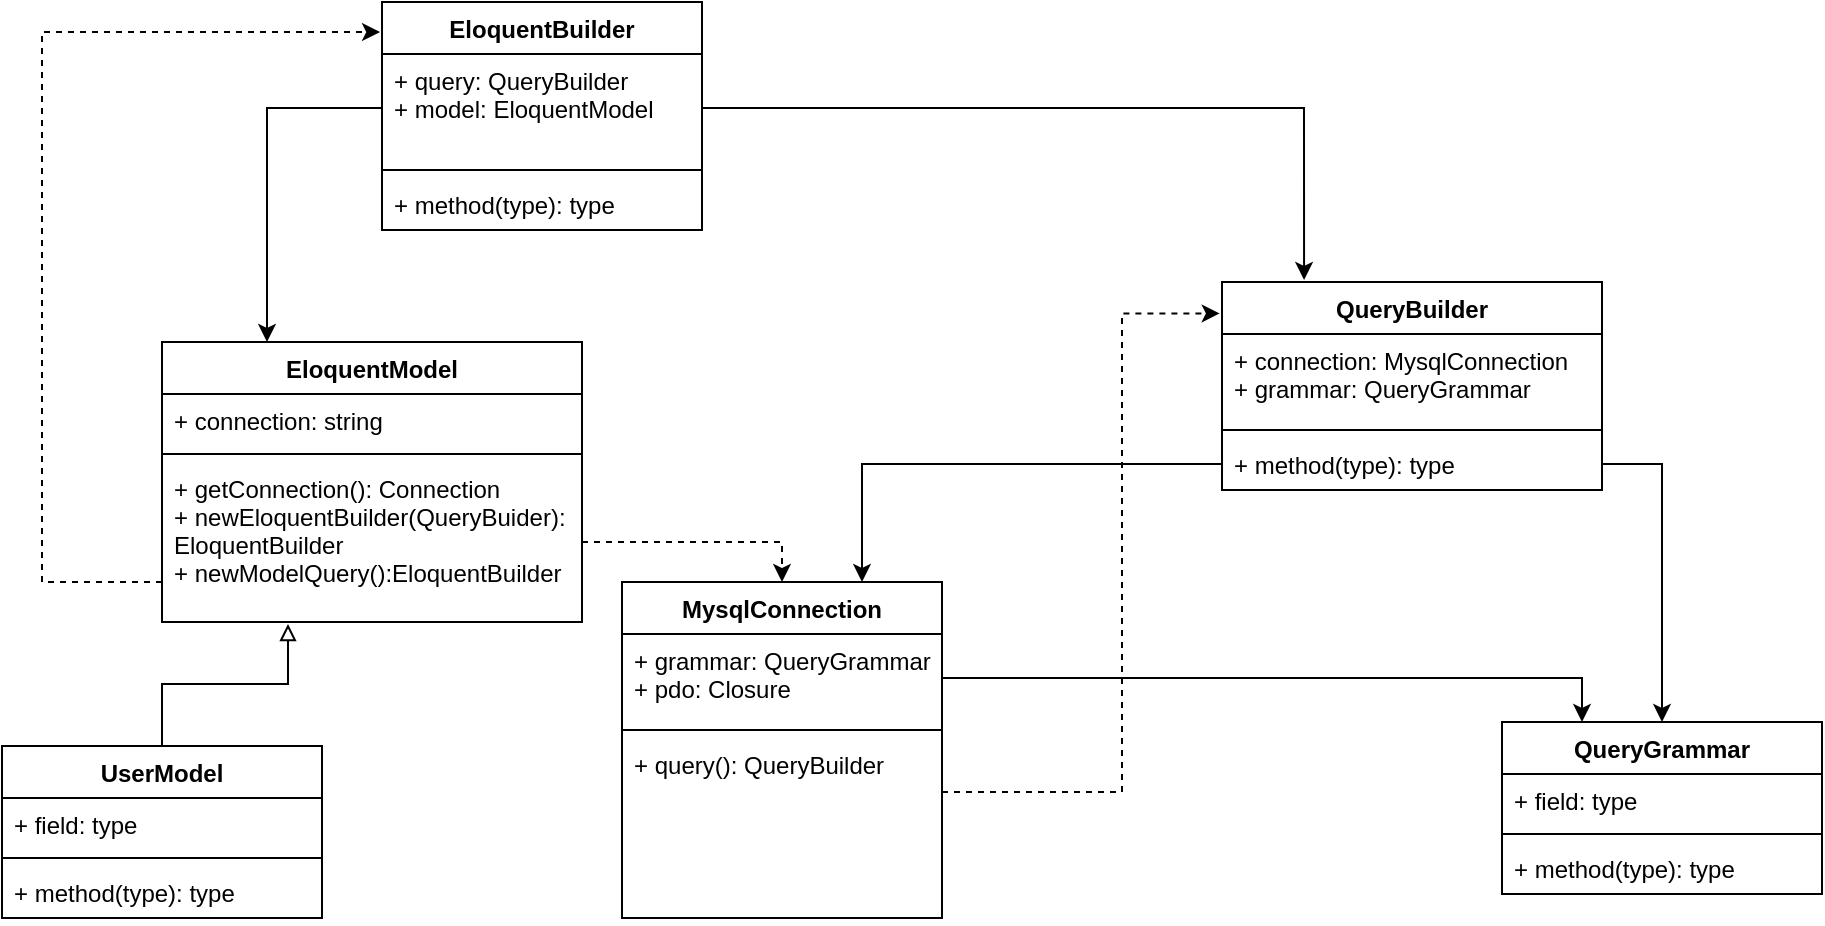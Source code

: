 <mxfile version="15.1.4" type="github">
  <diagram id="eJaak_9fL3XcEY9L3VJf" name="Page-1">
    <mxGraphModel dx="1422" dy="794" grid="1" gridSize="10" guides="1" tooltips="1" connect="1" arrows="1" fold="1" page="1" pageScale="1" pageWidth="1654" pageHeight="1169" math="0" shadow="0">
      <root>
        <mxCell id="0" />
        <mxCell id="1" parent="0" />
        <mxCell id="lBj-YhSri37xLT3fHkGi-1" value="EloquentModel" style="swimlane;fontStyle=1;align=center;verticalAlign=top;childLayout=stackLayout;horizontal=1;startSize=26;horizontalStack=0;resizeParent=1;resizeParentMax=0;resizeLast=0;collapsible=1;marginBottom=0;" vertex="1" parent="1">
          <mxGeometry x="480" y="277" width="210" height="140" as="geometry" />
        </mxCell>
        <mxCell id="lBj-YhSri37xLT3fHkGi-2" value="+ connection: string" style="text;strokeColor=none;fillColor=none;align=left;verticalAlign=top;spacingLeft=4;spacingRight=4;overflow=hidden;rotatable=0;points=[[0,0.5],[1,0.5]];portConstraint=eastwest;" vertex="1" parent="lBj-YhSri37xLT3fHkGi-1">
          <mxGeometry y="26" width="210" height="26" as="geometry" />
        </mxCell>
        <mxCell id="lBj-YhSri37xLT3fHkGi-3" value="" style="line;strokeWidth=1;fillColor=none;align=left;verticalAlign=middle;spacingTop=-1;spacingLeft=3;spacingRight=3;rotatable=0;labelPosition=right;points=[];portConstraint=eastwest;" vertex="1" parent="lBj-YhSri37xLT3fHkGi-1">
          <mxGeometry y="52" width="210" height="8" as="geometry" />
        </mxCell>
        <mxCell id="lBj-YhSri37xLT3fHkGi-4" value="+ getConnection(): Connection&#xa;+ newEloquentBuilder(QueryBuider):&#xa;EloquentBuilder&#xa;+ newModelQuery():EloquentBuilder" style="text;strokeColor=none;fillColor=none;align=left;verticalAlign=top;spacingLeft=4;spacingRight=4;overflow=hidden;rotatable=0;points=[[0,0.5],[1,0.5]];portConstraint=eastwest;" vertex="1" parent="lBj-YhSri37xLT3fHkGi-1">
          <mxGeometry y="60" width="210" height="80" as="geometry" />
        </mxCell>
        <mxCell id="lBj-YhSri37xLT3fHkGi-6" value="MysqlConnection" style="swimlane;fontStyle=1;align=center;verticalAlign=top;childLayout=stackLayout;horizontal=1;startSize=26;horizontalStack=0;resizeParent=1;resizeParentMax=0;resizeLast=0;collapsible=1;marginBottom=0;" vertex="1" parent="1">
          <mxGeometry x="710" y="397" width="160" height="168" as="geometry" />
        </mxCell>
        <mxCell id="lBj-YhSri37xLT3fHkGi-7" value="+ grammar: QueryGrammar&#xa;+ pdo: Closure" style="text;strokeColor=none;fillColor=none;align=left;verticalAlign=top;spacingLeft=4;spacingRight=4;overflow=hidden;rotatable=0;points=[[0,0.5],[1,0.5]];portConstraint=eastwest;" vertex="1" parent="lBj-YhSri37xLT3fHkGi-6">
          <mxGeometry y="26" width="160" height="44" as="geometry" />
        </mxCell>
        <mxCell id="lBj-YhSri37xLT3fHkGi-8" value="" style="line;strokeWidth=1;fillColor=none;align=left;verticalAlign=middle;spacingTop=-1;spacingLeft=3;spacingRight=3;rotatable=0;labelPosition=right;points=[];portConstraint=eastwest;" vertex="1" parent="lBj-YhSri37xLT3fHkGi-6">
          <mxGeometry y="70" width="160" height="8" as="geometry" />
        </mxCell>
        <mxCell id="lBj-YhSri37xLT3fHkGi-9" value="+ query(): QueryBuilder" style="text;strokeColor=none;fillColor=none;align=left;verticalAlign=top;spacingLeft=4;spacingRight=4;overflow=hidden;rotatable=0;points=[[0,0.5],[1,0.5]];portConstraint=eastwest;" vertex="1" parent="lBj-YhSri37xLT3fHkGi-6">
          <mxGeometry y="78" width="160" height="90" as="geometry" />
        </mxCell>
        <mxCell id="lBj-YhSri37xLT3fHkGi-13" style="edgeStyle=orthogonalEdgeStyle;rounded=0;orthogonalLoop=1;jettySize=auto;html=1;exitX=1;exitY=0.5;exitDx=0;exitDy=0;entryX=0.5;entryY=0;entryDx=0;entryDy=0;dashed=1;" edge="1" parent="1" source="lBj-YhSri37xLT3fHkGi-4" target="lBj-YhSri37xLT3fHkGi-6">
          <mxGeometry relative="1" as="geometry" />
        </mxCell>
        <mxCell id="lBj-YhSri37xLT3fHkGi-14" value="QueryBuilder" style="swimlane;fontStyle=1;align=center;verticalAlign=top;childLayout=stackLayout;horizontal=1;startSize=26;horizontalStack=0;resizeParent=1;resizeParentMax=0;resizeLast=0;collapsible=1;marginBottom=0;" vertex="1" parent="1">
          <mxGeometry x="1010" y="247" width="190" height="104" as="geometry" />
        </mxCell>
        <mxCell id="lBj-YhSri37xLT3fHkGi-15" value="+ connection: MysqlConnection&#xa;+ grammar: QueryGrammar" style="text;strokeColor=none;fillColor=none;align=left;verticalAlign=top;spacingLeft=4;spacingRight=4;overflow=hidden;rotatable=0;points=[[0,0.5],[1,0.5]];portConstraint=eastwest;" vertex="1" parent="lBj-YhSri37xLT3fHkGi-14">
          <mxGeometry y="26" width="190" height="44" as="geometry" />
        </mxCell>
        <mxCell id="lBj-YhSri37xLT3fHkGi-16" value="" style="line;strokeWidth=1;fillColor=none;align=left;verticalAlign=middle;spacingTop=-1;spacingLeft=3;spacingRight=3;rotatable=0;labelPosition=right;points=[];portConstraint=eastwest;" vertex="1" parent="lBj-YhSri37xLT3fHkGi-14">
          <mxGeometry y="70" width="190" height="8" as="geometry" />
        </mxCell>
        <mxCell id="lBj-YhSri37xLT3fHkGi-17" value="+ method(type): type" style="text;strokeColor=none;fillColor=none;align=left;verticalAlign=top;spacingLeft=4;spacingRight=4;overflow=hidden;rotatable=0;points=[[0,0.5],[1,0.5]];portConstraint=eastwest;" vertex="1" parent="lBj-YhSri37xLT3fHkGi-14">
          <mxGeometry y="78" width="190" height="26" as="geometry" />
        </mxCell>
        <mxCell id="lBj-YhSri37xLT3fHkGi-20" value="QueryGrammar" style="swimlane;fontStyle=1;align=center;verticalAlign=top;childLayout=stackLayout;horizontal=1;startSize=26;horizontalStack=0;resizeParent=1;resizeParentMax=0;resizeLast=0;collapsible=1;marginBottom=0;" vertex="1" parent="1">
          <mxGeometry x="1150" y="467" width="160" height="86" as="geometry" />
        </mxCell>
        <mxCell id="lBj-YhSri37xLT3fHkGi-21" value="+ field: type" style="text;strokeColor=none;fillColor=none;align=left;verticalAlign=top;spacingLeft=4;spacingRight=4;overflow=hidden;rotatable=0;points=[[0,0.5],[1,0.5]];portConstraint=eastwest;" vertex="1" parent="lBj-YhSri37xLT3fHkGi-20">
          <mxGeometry y="26" width="160" height="26" as="geometry" />
        </mxCell>
        <mxCell id="lBj-YhSri37xLT3fHkGi-22" value="" style="line;strokeWidth=1;fillColor=none;align=left;verticalAlign=middle;spacingTop=-1;spacingLeft=3;spacingRight=3;rotatable=0;labelPosition=right;points=[];portConstraint=eastwest;" vertex="1" parent="lBj-YhSri37xLT3fHkGi-20">
          <mxGeometry y="52" width="160" height="8" as="geometry" />
        </mxCell>
        <mxCell id="lBj-YhSri37xLT3fHkGi-23" value="+ method(type): type" style="text;strokeColor=none;fillColor=none;align=left;verticalAlign=top;spacingLeft=4;spacingRight=4;overflow=hidden;rotatable=0;points=[[0,0.5],[1,0.5]];portConstraint=eastwest;" vertex="1" parent="lBj-YhSri37xLT3fHkGi-20">
          <mxGeometry y="60" width="160" height="26" as="geometry" />
        </mxCell>
        <mxCell id="lBj-YhSri37xLT3fHkGi-33" style="edgeStyle=orthogonalEdgeStyle;rounded=0;orthogonalLoop=1;jettySize=auto;html=1;exitX=1;exitY=0.5;exitDx=0;exitDy=0;entryX=-0.006;entryY=0.151;entryDx=0;entryDy=0;entryPerimeter=0;dashed=1;" edge="1" parent="1" source="lBj-YhSri37xLT3fHkGi-9" target="lBj-YhSri37xLT3fHkGi-14">
          <mxGeometry relative="1" as="geometry">
            <Array as="points">
              <mxPoint x="870" y="502" />
              <mxPoint x="960" y="502" />
              <mxPoint x="960" y="263" />
            </Array>
          </mxGeometry>
        </mxCell>
        <mxCell id="lBj-YhSri37xLT3fHkGi-34" style="edgeStyle=orthogonalEdgeStyle;rounded=0;orthogonalLoop=1;jettySize=auto;html=1;entryX=0.5;entryY=0;entryDx=0;entryDy=0;" edge="1" parent="1" source="lBj-YhSri37xLT3fHkGi-17" target="lBj-YhSri37xLT3fHkGi-20">
          <mxGeometry relative="1" as="geometry" />
        </mxCell>
        <mxCell id="lBj-YhSri37xLT3fHkGi-35" style="edgeStyle=orthogonalEdgeStyle;rounded=0;orthogonalLoop=1;jettySize=auto;html=1;exitX=0;exitY=0.5;exitDx=0;exitDy=0;entryX=0.75;entryY=0;entryDx=0;entryDy=0;" edge="1" parent="1" source="lBj-YhSri37xLT3fHkGi-17" target="lBj-YhSri37xLT3fHkGi-6">
          <mxGeometry relative="1" as="geometry" />
        </mxCell>
        <mxCell id="lBj-YhSri37xLT3fHkGi-36" style="edgeStyle=orthogonalEdgeStyle;rounded=0;orthogonalLoop=1;jettySize=auto;html=1;exitX=1;exitY=0.5;exitDx=0;exitDy=0;entryX=0.25;entryY=0;entryDx=0;entryDy=0;" edge="1" parent="1" source="lBj-YhSri37xLT3fHkGi-7" target="lBj-YhSri37xLT3fHkGi-20">
          <mxGeometry relative="1" as="geometry" />
        </mxCell>
        <mxCell id="lBj-YhSri37xLT3fHkGi-37" value="EloquentBuilder" style="swimlane;fontStyle=1;align=center;verticalAlign=top;childLayout=stackLayout;horizontal=1;startSize=26;horizontalStack=0;resizeParent=1;resizeParentMax=0;resizeLast=0;collapsible=1;marginBottom=0;" vertex="1" parent="1">
          <mxGeometry x="590" y="107" width="160" height="114" as="geometry" />
        </mxCell>
        <mxCell id="lBj-YhSri37xLT3fHkGi-38" value="+ query: QueryBuilder&#xa;+ model: EloquentModel" style="text;strokeColor=none;fillColor=none;align=left;verticalAlign=top;spacingLeft=4;spacingRight=4;overflow=hidden;rotatable=0;points=[[0,0.5],[1,0.5]];portConstraint=eastwest;" vertex="1" parent="lBj-YhSri37xLT3fHkGi-37">
          <mxGeometry y="26" width="160" height="54" as="geometry" />
        </mxCell>
        <mxCell id="lBj-YhSri37xLT3fHkGi-39" value="" style="line;strokeWidth=1;fillColor=none;align=left;verticalAlign=middle;spacingTop=-1;spacingLeft=3;spacingRight=3;rotatable=0;labelPosition=right;points=[];portConstraint=eastwest;" vertex="1" parent="lBj-YhSri37xLT3fHkGi-37">
          <mxGeometry y="80" width="160" height="8" as="geometry" />
        </mxCell>
        <mxCell id="lBj-YhSri37xLT3fHkGi-40" value="+ method(type): type" style="text;strokeColor=none;fillColor=none;align=left;verticalAlign=top;spacingLeft=4;spacingRight=4;overflow=hidden;rotatable=0;points=[[0,0.5],[1,0.5]];portConstraint=eastwest;" vertex="1" parent="lBj-YhSri37xLT3fHkGi-37">
          <mxGeometry y="88" width="160" height="26" as="geometry" />
        </mxCell>
        <mxCell id="lBj-YhSri37xLT3fHkGi-47" style="edgeStyle=orthogonalEdgeStyle;rounded=0;orthogonalLoop=1;jettySize=auto;html=1;exitX=0;exitY=0.5;exitDx=0;exitDy=0;entryX=0.25;entryY=0;entryDx=0;entryDy=0;" edge="1" parent="1" source="lBj-YhSri37xLT3fHkGi-38" target="lBj-YhSri37xLT3fHkGi-1">
          <mxGeometry relative="1" as="geometry" />
        </mxCell>
        <mxCell id="lBj-YhSri37xLT3fHkGi-48" style="edgeStyle=orthogonalEdgeStyle;rounded=0;orthogonalLoop=1;jettySize=auto;html=1;entryX=-0.006;entryY=0.132;entryDx=0;entryDy=0;entryPerimeter=0;dashed=1;" edge="1" parent="1" source="lBj-YhSri37xLT3fHkGi-4" target="lBj-YhSri37xLT3fHkGi-37">
          <mxGeometry relative="1" as="geometry">
            <Array as="points">
              <mxPoint x="420" y="397" />
              <mxPoint x="420" y="122" />
            </Array>
          </mxGeometry>
        </mxCell>
        <mxCell id="lBj-YhSri37xLT3fHkGi-49" style="edgeStyle=orthogonalEdgeStyle;rounded=0;orthogonalLoop=1;jettySize=auto;html=1;entryX=0.216;entryY=-0.01;entryDx=0;entryDy=0;entryPerimeter=0;" edge="1" parent="1" source="lBj-YhSri37xLT3fHkGi-38" target="lBj-YhSri37xLT3fHkGi-14">
          <mxGeometry relative="1" as="geometry" />
        </mxCell>
        <mxCell id="lBj-YhSri37xLT3fHkGi-54" style="edgeStyle=orthogonalEdgeStyle;rounded=0;orthogonalLoop=1;jettySize=auto;html=1;exitX=0.5;exitY=0;exitDx=0;exitDy=0;endArrow=block;endFill=0;entryX=0.3;entryY=1.013;entryDx=0;entryDy=0;entryPerimeter=0;" edge="1" parent="1" source="lBj-YhSri37xLT3fHkGi-50" target="lBj-YhSri37xLT3fHkGi-4">
          <mxGeometry relative="1" as="geometry" />
        </mxCell>
        <mxCell id="lBj-YhSri37xLT3fHkGi-50" value="UserModel" style="swimlane;fontStyle=1;align=center;verticalAlign=top;childLayout=stackLayout;horizontal=1;startSize=26;horizontalStack=0;resizeParent=1;resizeParentMax=0;resizeLast=0;collapsible=1;marginBottom=0;" vertex="1" parent="1">
          <mxGeometry x="400" y="479" width="160" height="86" as="geometry" />
        </mxCell>
        <mxCell id="lBj-YhSri37xLT3fHkGi-51" value="+ field: type" style="text;strokeColor=none;fillColor=none;align=left;verticalAlign=top;spacingLeft=4;spacingRight=4;overflow=hidden;rotatable=0;points=[[0,0.5],[1,0.5]];portConstraint=eastwest;" vertex="1" parent="lBj-YhSri37xLT3fHkGi-50">
          <mxGeometry y="26" width="160" height="26" as="geometry" />
        </mxCell>
        <mxCell id="lBj-YhSri37xLT3fHkGi-52" value="" style="line;strokeWidth=1;fillColor=none;align=left;verticalAlign=middle;spacingTop=-1;spacingLeft=3;spacingRight=3;rotatable=0;labelPosition=right;points=[];portConstraint=eastwest;" vertex="1" parent="lBj-YhSri37xLT3fHkGi-50">
          <mxGeometry y="52" width="160" height="8" as="geometry" />
        </mxCell>
        <mxCell id="lBj-YhSri37xLT3fHkGi-53" value="+ method(type): type" style="text;strokeColor=none;fillColor=none;align=left;verticalAlign=top;spacingLeft=4;spacingRight=4;overflow=hidden;rotatable=0;points=[[0,0.5],[1,0.5]];portConstraint=eastwest;" vertex="1" parent="lBj-YhSri37xLT3fHkGi-50">
          <mxGeometry y="60" width="160" height="26" as="geometry" />
        </mxCell>
      </root>
    </mxGraphModel>
  </diagram>
</mxfile>
